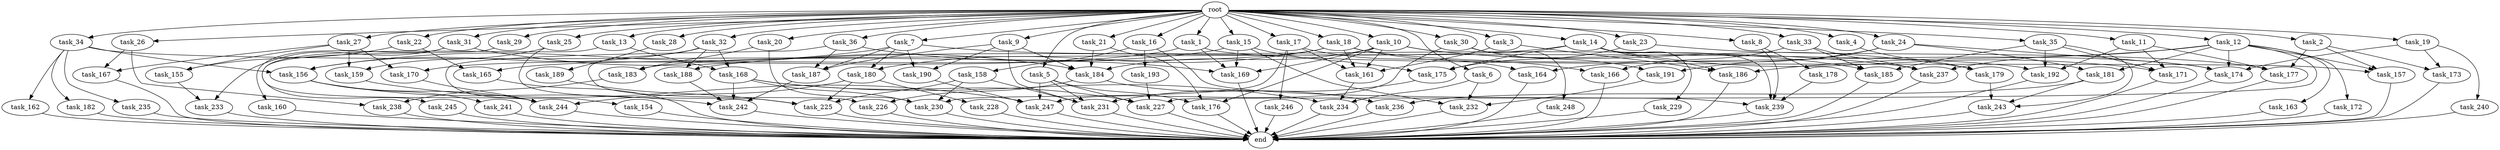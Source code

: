 digraph G {
  task_12 [size="2.048000"];
  task_160 [size="1391569403.904000"];
  task_36 [size="2.048000"];
  task_19 [size="2.048000"];
  task_180 [size="1460288880.640000"];
  root [size="0.000000"];
  task_10 [size="2.048000"];
  task_168 [size="1872605741.056000"];
  task_18 [size="2.048000"];
  task_1 [size="2.048000"];
  task_189 [size="1717986918.400000"];
  task_183 [size="223338299.392000"];
  task_161 [size="2370821947.392000"];
  task_4 [size="2.048000"];
  task_154 [size="841813590.016000"];
  task_33 [size="2.048000"];
  task_235 [size="1391569403.904000"];
  task_234 [size="1614907703.296000"];
  task_8 [size="2.048000"];
  task_15 [size="2.048000"];
  task_5 [size="2.048000"];
  end [size="0.000000"];
  task_228 [size="841813590.016000"];
  task_191 [size="1717986918.400000"];
  task_27 [size="2.048000"];
  task_246 [size="429496729.600000"];
  task_167 [size="1374389534.720000"];
  task_14 [size="2.048000"];
  task_21 [size="2.048000"];
  task_241 [size="68719476.736000"];
  task_16 [size="2.048000"];
  task_7 [size="2.048000"];
  task_242 [size="1391569403.904000"];
  task_227 [size="3246995275.776000"];
  task_225 [size="3195455668.224000"];
  task_26 [size="2.048000"];
  task_177 [size="2611340115.968000"];
  task_239 [size="1082331758.592000"];
  task_193 [size="154618822.656000"];
  task_158 [size="154618822.656000"];
  task_229 [size="68719476.736000"];
  task_30 [size="2.048000"];
  task_245 [size="1717986918.400000"];
  task_172 [size="68719476.736000"];
  task_164 [size="1047972020.224000"];
  task_226 [size="1872605741.056000"];
  task_174 [size="910533066.752000"];
  task_171 [size="2628519985.152000"];
  task_165 [size="1821066133.504000"];
  task_179 [size="1992864825.344000"];
  task_182 [size="1391569403.904000"];
  task_192 [size="3951369912.320000"];
  task_231 [size="3985729650.688000"];
  task_17 [size="2.048000"];
  task_169 [size="5669356830.720000"];
  task_166 [size="1786706395.136000"];
  task_31 [size="2.048000"];
  task_170 [size="2817498546.176000"];
  task_2 [size="2.048000"];
  task_237 [size="3178275799.040000"];
  task_35 [size="2.048000"];
  task_3 [size="2.048000"];
  task_187 [size="2302102470.656000"];
  task_247 [size="4638564679.680000"];
  task_230 [size="1752346656.768000"];
  task_181 [size="687194767.360000"];
  task_162 [size="1391569403.904000"];
  task_232 [size="2937757630.464000"];
  task_184 [size="3332894621.696000"];
  task_22 [size="2.048000"];
  task_159 [size="1254130450.432000"];
  task_29 [size="2.048000"];
  task_244 [size="4020089389.056000"];
  task_28 [size="2.048000"];
  task_176 [size="3590592659.456000"];
  task_163 [size="68719476.736000"];
  task_175 [size="1735166787.584000"];
  task_233 [size="1666447310.848000"];
  task_23 [size="2.048000"];
  task_190 [size="1460288880.640000"];
  task_25 [size="2.048000"];
  task_6 [size="2.048000"];
  task_32 [size="2.048000"];
  task_188 [size="223338299.392000"];
  task_20 [size="2.048000"];
  task_243 [size="2628519985.152000"];
  task_238 [size="1116691496.960000"];
  task_9 [size="2.048000"];
  task_236 [size="1786706395.136000"];
  task_155 [size="1529008357.376000"];
  task_248 [size="1099511627.776000"];
  task_185 [size="4277787426.816000"];
  task_156 [size="2937757630.464000"];
  task_186 [size="292057776.128000"];
  task_34 [size="2.048000"];
  task_240 [size="154618822.656000"];
  task_173 [size="773094113.280000"];
  task_157 [size="2405181685.760000"];
  task_178 [size="429496729.600000"];
  task_13 [size="2.048000"];
  task_24 [size="2.048000"];
  task_11 [size="2.048000"];

  task_12 -> task_163 [size="33554432.000000"];
  task_12 -> task_227 [size="33554432.000000"];
  task_12 -> task_174 [size="33554432.000000"];
  task_12 -> task_157 [size="33554432.000000"];
  task_12 -> task_237 [size="33554432.000000"];
  task_12 -> task_172 [size="33554432.000000"];
  task_12 -> task_181 [size="33554432.000000"];
  task_12 -> task_186 [size="33554432.000000"];
  task_160 -> end [size="1.000000"];
  task_36 -> task_187 [size="411041792.000000"];
  task_36 -> task_154 [size="411041792.000000"];
  task_36 -> task_169 [size="411041792.000000"];
  task_19 -> task_240 [size="75497472.000000"];
  task_19 -> task_173 [size="75497472.000000"];
  task_19 -> task_174 [size="75497472.000000"];
  task_180 -> task_244 [size="411041792.000000"];
  task_180 -> task_228 [size="411041792.000000"];
  task_180 -> task_225 [size="411041792.000000"];
  root -> task_12 [size="1.000000"];
  root -> task_35 [size="1.000000"];
  root -> task_14 [size="1.000000"];
  root -> task_36 [size="1.000000"];
  root -> task_6 [size="1.000000"];
  root -> task_32 [size="1.000000"];
  root -> task_19 [size="1.000000"];
  root -> task_20 [size="1.000000"];
  root -> task_16 [size="1.000000"];
  root -> task_9 [size="1.000000"];
  root -> task_31 [size="1.000000"];
  root -> task_10 [size="1.000000"];
  root -> task_1 [size="1.000000"];
  root -> task_18 [size="1.000000"];
  root -> task_5 [size="1.000000"];
  root -> task_2 [size="1.000000"];
  root -> task_4 [size="1.000000"];
  root -> task_27 [size="1.000000"];
  root -> task_11 [size="1.000000"];
  root -> task_23 [size="1.000000"];
  root -> task_3 [size="1.000000"];
  root -> task_26 [size="1.000000"];
  root -> task_7 [size="1.000000"];
  root -> task_34 [size="1.000000"];
  root -> task_17 [size="1.000000"];
  root -> task_33 [size="1.000000"];
  root -> task_15 [size="1.000000"];
  root -> task_22 [size="1.000000"];
  root -> task_29 [size="1.000000"];
  root -> task_8 [size="1.000000"];
  root -> task_30 [size="1.000000"];
  root -> task_13 [size="1.000000"];
  root -> task_25 [size="1.000000"];
  root -> task_24 [size="1.000000"];
  root -> task_21 [size="1.000000"];
  root -> task_28 [size="1.000000"];
  task_10 -> task_184 [size="838860800.000000"];
  task_10 -> task_169 [size="838860800.000000"];
  task_10 -> task_161 [size="838860800.000000"];
  task_10 -> task_176 [size="838860800.000000"];
  task_10 -> task_179 [size="838860800.000000"];
  task_10 -> task_185 [size="838860800.000000"];
  task_168 -> task_227 [size="33554432.000000"];
  task_168 -> task_234 [size="33554432.000000"];
  task_168 -> task_230 [size="33554432.000000"];
  task_168 -> task_242 [size="33554432.000000"];
  task_18 -> task_180 [size="33554432.000000"];
  task_18 -> task_161 [size="33554432.000000"];
  task_18 -> task_166 [size="33554432.000000"];
  task_18 -> task_174 [size="33554432.000000"];
  task_18 -> task_183 [size="33554432.000000"];
  task_1 -> task_170 [size="838860800.000000"];
  task_1 -> task_169 [size="838860800.000000"];
  task_1 -> task_157 [size="838860800.000000"];
  task_189 -> task_225 [size="536870912.000000"];
  task_183 -> task_238 [size="411041792.000000"];
  task_161 -> task_234 [size="75497472.000000"];
  task_4 -> task_179 [size="134217728.000000"];
  task_154 -> end [size="1.000000"];
  task_33 -> task_166 [size="838860800.000000"];
  task_33 -> task_185 [size="838860800.000000"];
  task_33 -> task_237 [size="838860800.000000"];
  task_235 -> end [size="1.000000"];
  task_234 -> end [size="1.000000"];
  task_8 -> task_239 [size="209715200.000000"];
  task_8 -> task_178 [size="209715200.000000"];
  task_15 -> task_175 [size="679477248.000000"];
  task_15 -> task_165 [size="679477248.000000"];
  task_15 -> task_169 [size="679477248.000000"];
  task_15 -> task_232 [size="679477248.000000"];
  task_5 -> task_227 [size="838860800.000000"];
  task_5 -> task_247 [size="838860800.000000"];
  task_5 -> task_176 [size="838860800.000000"];
  task_5 -> task_231 [size="838860800.000000"];
  task_228 -> end [size="1.000000"];
  task_191 -> task_232 [size="75497472.000000"];
  task_27 -> task_155 [size="536870912.000000"];
  task_27 -> task_170 [size="536870912.000000"];
  task_27 -> task_167 [size="536870912.000000"];
  task_27 -> task_159 [size="536870912.000000"];
  task_246 -> end [size="1.000000"];
  task_167 -> end [size="1.000000"];
  task_14 -> task_175 [size="33554432.000000"];
  task_14 -> task_186 [size="33554432.000000"];
  task_14 -> task_188 [size="33554432.000000"];
  task_14 -> task_229 [size="33554432.000000"];
  task_14 -> task_239 [size="33554432.000000"];
  task_14 -> task_171 [size="33554432.000000"];
  task_21 -> task_184 [size="75497472.000000"];
  task_21 -> task_176 [size="75497472.000000"];
  task_241 -> end [size="1.000000"];
  task_16 -> task_158 [size="75497472.000000"];
  task_16 -> task_239 [size="75497472.000000"];
  task_16 -> task_193 [size="75497472.000000"];
  task_7 -> task_156 [size="679477248.000000"];
  task_7 -> task_180 [size="679477248.000000"];
  task_7 -> task_190 [size="679477248.000000"];
  task_7 -> task_187 [size="679477248.000000"];
  task_7 -> task_237 [size="679477248.000000"];
  task_242 -> end [size="1.000000"];
  task_227 -> end [size="1.000000"];
  task_225 -> end [size="1.000000"];
  task_26 -> task_167 [size="134217728.000000"];
  task_26 -> task_238 [size="134217728.000000"];
  task_177 -> end [size="1.000000"];
  task_239 -> end [size="1.000000"];
  task_193 -> task_227 [size="679477248.000000"];
  task_158 -> task_230 [size="536870912.000000"];
  task_158 -> task_225 [size="536870912.000000"];
  task_158 -> task_231 [size="536870912.000000"];
  task_229 -> end [size="1.000000"];
  task_30 -> task_247 [size="536870912.000000"];
  task_30 -> task_248 [size="536870912.000000"];
  task_30 -> task_191 [size="536870912.000000"];
  task_245 -> end [size="1.000000"];
  task_172 -> end [size="1.000000"];
  task_164 -> end [size="1.000000"];
  task_226 -> end [size="1.000000"];
  task_174 -> end [size="1.000000"];
  task_171 -> end [size="1.000000"];
  task_165 -> end [size="1.000000"];
  task_179 -> task_243 [size="838860800.000000"];
  task_182 -> end [size="1.000000"];
  task_192 -> end [size="1.000000"];
  task_231 -> end [size="1.000000"];
  task_17 -> task_246 [size="209715200.000000"];
  task_17 -> task_161 [size="209715200.000000"];
  task_17 -> task_230 [size="209715200.000000"];
  task_17 -> task_164 [size="209715200.000000"];
  task_169 -> end [size="1.000000"];
  task_166 -> end [size="1.000000"];
  task_31 -> task_184 [size="679477248.000000"];
  task_31 -> task_160 [size="679477248.000000"];
  task_31 -> task_233 [size="679477248.000000"];
  task_170 -> task_244 [size="838860800.000000"];
  task_2 -> task_177 [size="301989888.000000"];
  task_2 -> task_173 [size="301989888.000000"];
  task_2 -> task_157 [size="301989888.000000"];
  task_237 -> end [size="1.000000"];
  task_35 -> task_192 [size="411041792.000000"];
  task_35 -> task_243 [size="411041792.000000"];
  task_35 -> task_185 [size="411041792.000000"];
  task_35 -> task_171 [size="411041792.000000"];
  task_3 -> task_161 [size="75497472.000000"];
  task_3 -> task_186 [size="75497472.000000"];
  task_187 -> task_242 [size="536870912.000000"];
  task_247 -> end [size="1.000000"];
  task_230 -> end [size="1.000000"];
  task_181 -> task_236 [size="33554432.000000"];
  task_181 -> task_243 [size="33554432.000000"];
  task_162 -> end [size="1.000000"];
  task_232 -> end [size="1.000000"];
  task_184 -> task_236 [size="838860800.000000"];
  task_184 -> task_226 [size="838860800.000000"];
  task_22 -> task_155 [size="209715200.000000"];
  task_22 -> task_165 [size="209715200.000000"];
  task_159 -> task_247 [size="209715200.000000"];
  task_29 -> task_244 [size="679477248.000000"];
  task_244 -> end [size="1.000000"];
  task_28 -> task_189 [size="838860800.000000"];
  task_176 -> end [size="1.000000"];
  task_163 -> end [size="1.000000"];
  task_175 -> task_231 [size="536870912.000000"];
  task_233 -> end [size="1.000000"];
  task_23 -> task_175 [size="134217728.000000"];
  task_23 -> task_177 [size="134217728.000000"];
  task_190 -> task_247 [size="679477248.000000"];
  task_25 -> task_159 [size="75497472.000000"];
  task_25 -> task_225 [size="75497472.000000"];
  task_6 -> task_232 [size="679477248.000000"];
  task_6 -> task_234 [size="679477248.000000"];
  task_32 -> task_156 [size="75497472.000000"];
  task_32 -> task_168 [size="75497472.000000"];
  task_32 -> task_226 [size="75497472.000000"];
  task_32 -> task_188 [size="75497472.000000"];
  task_188 -> task_242 [size="75497472.000000"];
  task_20 -> task_183 [size="75497472.000000"];
  task_20 -> task_230 [size="75497472.000000"];
  task_243 -> end [size="1.000000"];
  task_238 -> end [size="1.000000"];
  task_9 -> task_187 [size="33554432.000000"];
  task_9 -> task_190 [size="33554432.000000"];
  task_9 -> task_184 [size="33554432.000000"];
  task_9 -> task_231 [size="33554432.000000"];
  task_236 -> end [size="1.000000"];
  task_155 -> task_233 [size="134217728.000000"];
  task_248 -> end [size="1.000000"];
  task_185 -> end [size="1.000000"];
  task_156 -> task_241 [size="33554432.000000"];
  task_156 -> task_244 [size="33554432.000000"];
  task_156 -> task_242 [size="33554432.000000"];
  task_186 -> end [size="1.000000"];
  task_34 -> task_156 [size="679477248.000000"];
  task_34 -> task_182 [size="679477248.000000"];
  task_34 -> task_192 [size="679477248.000000"];
  task_34 -> task_162 [size="679477248.000000"];
  task_34 -> task_235 [size="679477248.000000"];
  task_240 -> end [size="1.000000"];
  task_173 -> end [size="1.000000"];
  task_157 -> end [size="1.000000"];
  task_178 -> task_239 [size="209715200.000000"];
  task_13 -> task_245 [size="838860800.000000"];
  task_13 -> task_168 [size="838860800.000000"];
  task_24 -> task_174 [size="301989888.000000"];
  task_24 -> task_191 [size="301989888.000000"];
  task_24 -> task_181 [size="301989888.000000"];
  task_24 -> task_164 [size="301989888.000000"];
  task_11 -> task_177 [size="838860800.000000"];
  task_11 -> task_192 [size="838860800.000000"];
  task_11 -> task_171 [size="838860800.000000"];
}
